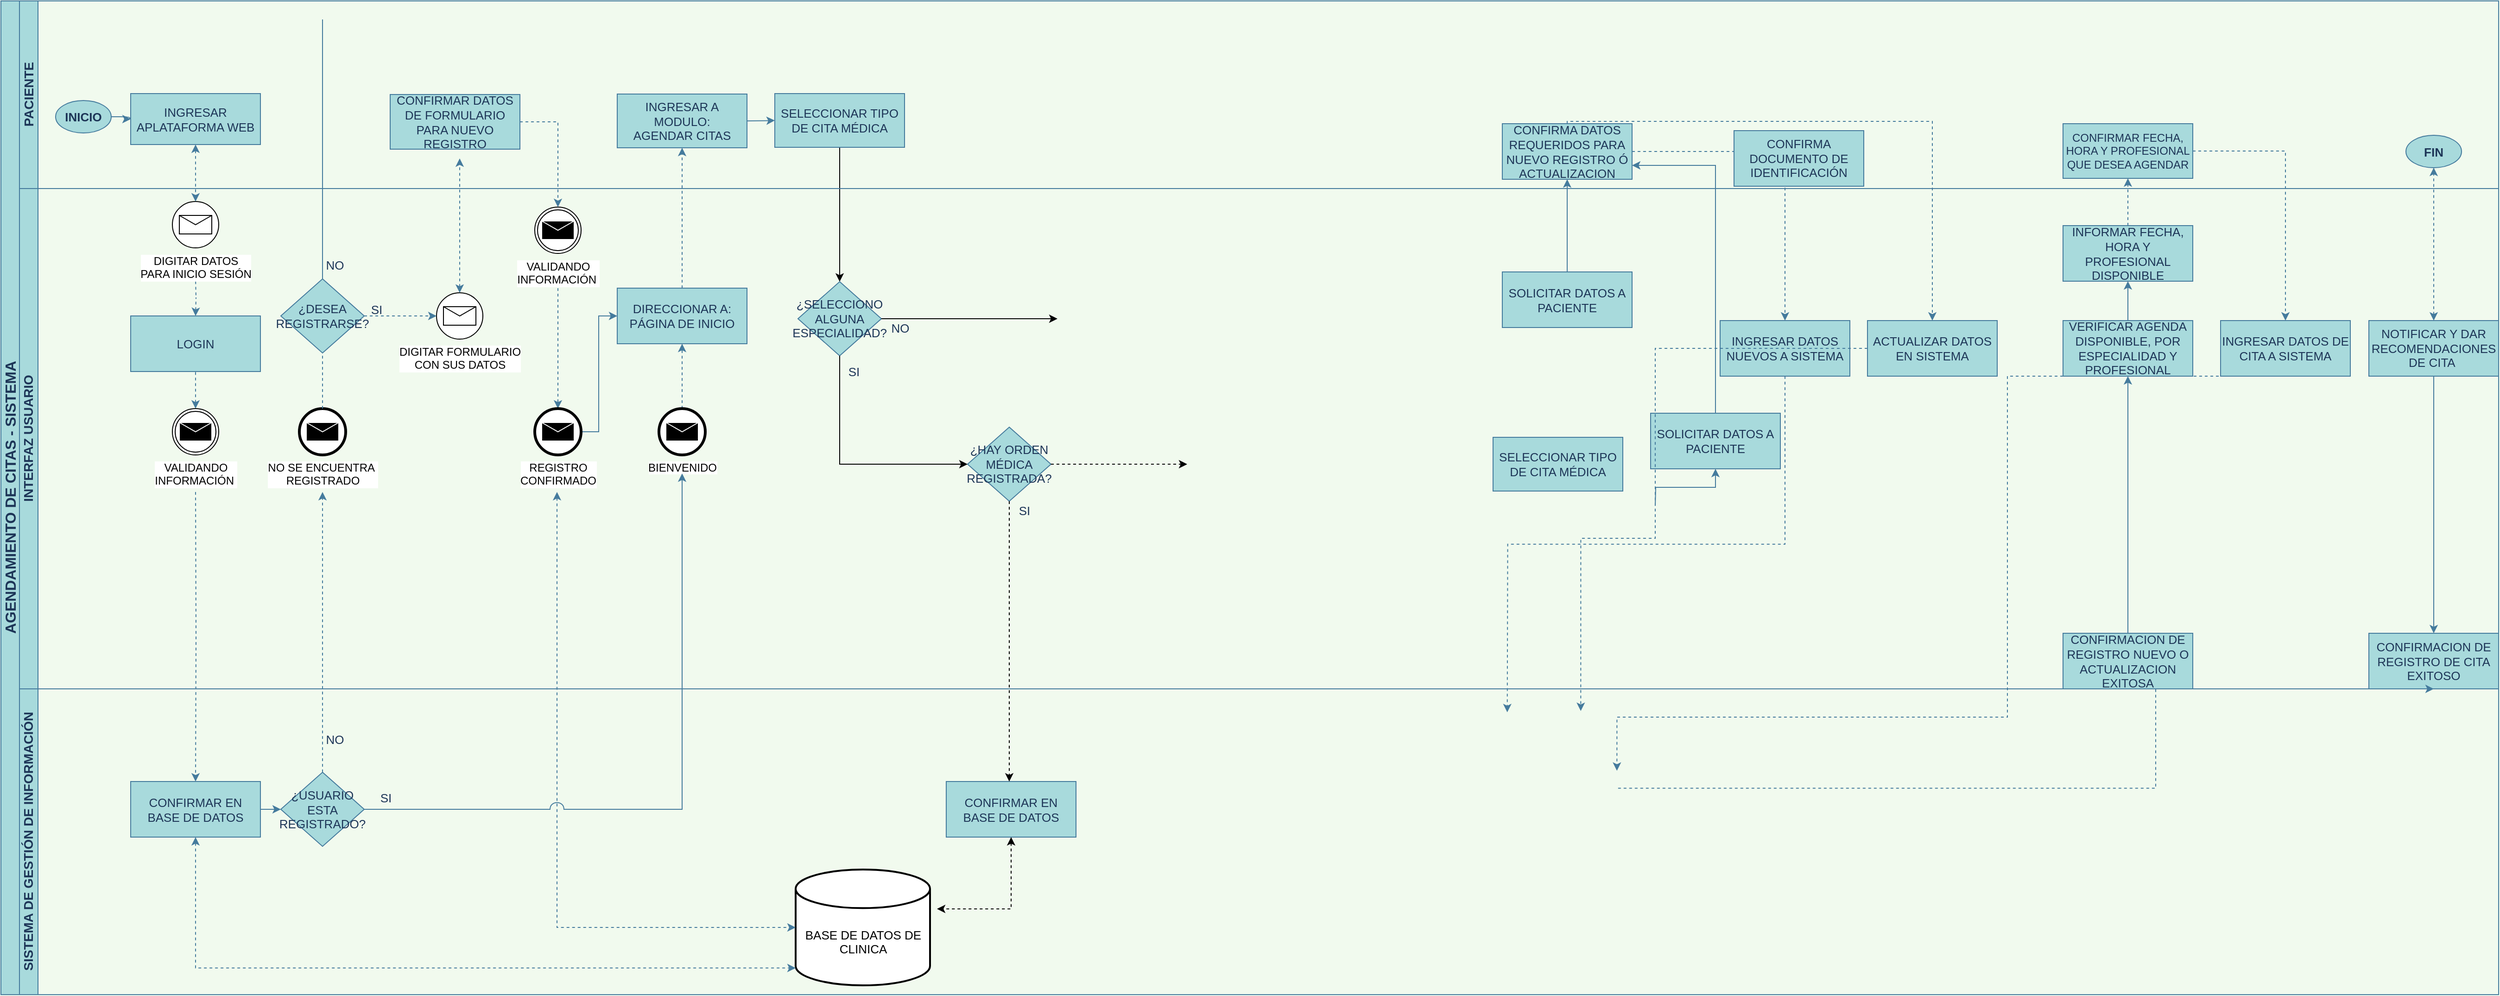 <mxfile version="15.8.6" type="device"><diagram id="JYSoxw2AWvvSmy6L8tQY" name="Página-1"><mxGraphModel dx="4387" dy="926" grid="1" gridSize="10" guides="1" tooltips="1" connect="1" arrows="1" fold="1" page="1" pageScale="1" pageWidth="3300" pageHeight="2339" background="#F1FAEE" math="0" shadow="0"><root><mxCell id="0"/><mxCell id="1" parent="0"/><mxCell id="0h0ZGXSgKMVgla4ImIc9-1" value="AGENDAMIENTO DE CITAS - SISTEMA" style="swimlane;html=1;childLayout=stackLayout;resizeParent=1;resizeParentMax=0;horizontal=0;startSize=20;horizontalStack=0;fillColor=#A8DADC;strokeColor=#457B9D;fontColor=#1D3557;rounded=0;fontSize=16;fontStyle=1;movable=1;resizable=1;rotatable=1;deletable=1;editable=1;connectable=1;" parent="1" vertex="1"><mxGeometry x="-3260" y="140" width="2695" height="1072.5" as="geometry"/></mxCell><mxCell id="0h0ZGXSgKMVgla4ImIc9-2" value="PACIENTE" style="swimlane;html=1;startSize=20;horizontal=0;fillColor=#A8DADC;strokeColor=#457B9D;fontColor=#1D3557;rounded=0;strokeWidth=1;fontSize=14;movable=1;resizable=1;rotatable=1;deletable=1;editable=1;connectable=1;" parent="0h0ZGXSgKMVgla4ImIc9-1" vertex="1"><mxGeometry x="20" width="2675" height="202.5" as="geometry"/></mxCell><mxCell id="0h0ZGXSgKMVgla4ImIc9-71" style="edgeStyle=orthogonalEdgeStyle;orthogonalLoop=1;jettySize=auto;html=1;entryX=0;entryY=0.5;entryDx=0;entryDy=0;fontSize=13;fontColor=#1D3557;strokeColor=#457B9D;fillColor=#A8DADC;movable=1;resizable=1;rotatable=1;deletable=1;editable=1;connectable=1;" parent="0h0ZGXSgKMVgla4ImIc9-2" source="0h0ZGXSgKMVgla4ImIc9-41" target="0h0ZGXSgKMVgla4ImIc9-45" edge="1"><mxGeometry relative="1" as="geometry"/></mxCell><mxCell id="0h0ZGXSgKMVgla4ImIc9-41" value="INICIO" style="ellipse;whiteSpace=wrap;html=1;fontSize=13;fontColor=#1D3557;strokeColor=#457B9D;fillColor=#A8DADC;align=center;verticalAlign=middle;fontStyle=1;movable=1;resizable=1;rotatable=1;deletable=1;editable=1;connectable=1;" parent="0h0ZGXSgKMVgla4ImIc9-2" vertex="1"><mxGeometry x="39" y="107.5" width="60" height="35" as="geometry"/></mxCell><mxCell id="0h0ZGXSgKMVgla4ImIc9-45" value="&lt;span style=&quot;font-size: 13px&quot;&gt;INGRESAR&lt;/span&gt;&lt;br style=&quot;font-size: 13px&quot;&gt;&lt;span style=&quot;font-size: 13px&quot;&gt;APLATAFORMA WEB&lt;/span&gt;" style="rounded=0;whiteSpace=wrap;html=1;fontSize=13;fontColor=#1D3557;strokeColor=#457B9D;fillColor=#A8DADC;align=center;verticalAlign=middle;movable=1;resizable=1;rotatable=1;deletable=1;editable=1;connectable=1;" parent="0h0ZGXSgKMVgla4ImIc9-2" vertex="1"><mxGeometry x="120" y="100" width="140" height="55" as="geometry"/></mxCell><mxCell id="RUjI1SkO69DBRkPjzX9Z-66" value="&lt;span style=&quot;font-size: 13px&quot;&gt;&lt;font style=&quot;vertical-align: inherit ; font-size: 13px&quot;&gt;&lt;font style=&quot;vertical-align: inherit ; font-size: 13px&quot;&gt;CONFIRMAR DATOS DE FORMULARIO PARA NUEVO REGISTRO&lt;/font&gt;&lt;/font&gt;&lt;/span&gt;" style="rounded=0;whiteSpace=wrap;html=1;fontSize=13;fontColor=#1D3557;strokeColor=#457B9D;fillColor=#A8DADC;align=center;verticalAlign=middle;movable=1;resizable=1;rotatable=1;deletable=1;editable=1;connectable=1;" parent="0h0ZGXSgKMVgla4ImIc9-2" vertex="1"><mxGeometry x="400" y="101" width="140" height="59" as="geometry"/></mxCell><mxCell id="RUjI1SkO69DBRkPjzX9Z-100" style="edgeStyle=elbowEdgeStyle;rounded=0;jumpStyle=arc;jumpSize=15;orthogonalLoop=1;jettySize=auto;html=1;startArrow=none;startFill=0;endArrow=classic;endFill=1;" parent="0h0ZGXSgKMVgla4ImIc9-2" source="RUjI1SkO69DBRkPjzX9Z-90" target="RUjI1SkO69DBRkPjzX9Z-93" edge="1"><mxGeometry relative="1" as="geometry"/></mxCell><mxCell id="RUjI1SkO69DBRkPjzX9Z-90" value="SELECCIONAR TIPO DE CITA MÉDICA" style="rounded=0;whiteSpace=wrap;html=1;fontSize=13;fontColor=#1D3557;strokeColor=#457B9D;fillColor=#A8DADC;align=center;verticalAlign=middle;movable=1;resizable=1;rotatable=1;deletable=1;editable=1;connectable=1;" parent="0h0ZGXSgKMVgla4ImIc9-2" vertex="1"><mxGeometry x="815" y="100" width="140" height="58" as="geometry"/></mxCell><mxCell id="RUjI1SkO69DBRkPjzX9Z-93" value="¿SELECCIONO ALGUNA ESPECIALIDAD?" style="rhombus;whiteSpace=wrap;html=1;fontSize=13;fontColor=#1D3557;strokeColor=#457B9D;fillColor=#A8DADC;align=center;verticalAlign=middle;movable=1;resizable=1;rotatable=1;deletable=1;editable=1;connectable=1;" parent="0h0ZGXSgKMVgla4ImIc9-2" vertex="1"><mxGeometry x="840" y="303" width="90" height="80" as="geometry"/></mxCell><mxCell id="0h0ZGXSgKMVgla4ImIc9-3" value="INTERFAZ USUARIO" style="swimlane;html=1;startSize=20;horizontal=0;fillColor=#A8DADC;strokeColor=#457B9D;fontColor=#1D3557;rounded=0;fontSize=14;movable=1;resizable=1;rotatable=1;deletable=1;editable=1;connectable=1;" parent="0h0ZGXSgKMVgla4ImIc9-1" vertex="1"><mxGeometry x="20" y="202.5" width="2675" height="540" as="geometry"/></mxCell><mxCell id="RUjI1SkO69DBRkPjzX9Z-68" style="edgeStyle=orthogonalEdgeStyle;rounded=0;orthogonalLoop=1;jettySize=auto;html=1;dashed=1;startArrow=classic;startFill=1;endArrow=none;endFill=0;strokeColor=#457B9D;" parent="0h0ZGXSgKMVgla4ImIc9-3" edge="1"><mxGeometry relative="1" as="geometry"><mxPoint x="190" y="137.5" as="sourcePoint"/><mxPoint x="190" y="97.5" as="targetPoint"/></mxGeometry></mxCell><mxCell id="RUjI1SkO69DBRkPjzX9Z-50" value="LOGIN" style="rounded=0;whiteSpace=wrap;html=1;fontSize=13;fontColor=#1D3557;strokeColor=#457B9D;fillColor=#A8DADC;align=center;verticalAlign=middle;movable=1;resizable=1;rotatable=1;deletable=1;editable=1;connectable=1;" parent="0h0ZGXSgKMVgla4ImIc9-3" vertex="1"><mxGeometry x="120" y="137.5" width="140" height="60" as="geometry"/></mxCell><mxCell id="RUjI1SkO69DBRkPjzX9Z-69" style="edgeStyle=orthogonalEdgeStyle;rounded=0;orthogonalLoop=1;jettySize=auto;html=1;entryX=0.5;entryY=1;entryDx=0;entryDy=0;dashed=1;startArrow=classic;startFill=1;endArrow=none;endFill=0;strokeColor=#457B9D;" parent="0h0ZGXSgKMVgla4ImIc9-3" source="RUjI1SkO69DBRkPjzX9Z-45" target="RUjI1SkO69DBRkPjzX9Z-50" edge="1"><mxGeometry relative="1" as="geometry"/></mxCell><mxCell id="RUjI1SkO69DBRkPjzX9Z-45" value="VALIDANDO &lt;br&gt;INFORMACIÓN&amp;nbsp;" style="points=[[0.145,0.145,0],[0.5,0,0],[0.855,0.145,0],[1,0.5,0],[0.855,0.855,0],[0.5,1,0],[0.145,0.855,0],[0,0.5,0]];shape=mxgraph.bpmn.event;html=1;verticalLabelPosition=bottom;labelBackgroundColor=#ffffff;verticalAlign=top;align=center;perimeter=ellipsePerimeter;outlineConnect=0;aspect=fixed;outline=throwing;symbol=message;" parent="0h0ZGXSgKMVgla4ImIc9-3" vertex="1"><mxGeometry x="165" y="237.5" width="50" height="50" as="geometry"/></mxCell><mxCell id="RUjI1SkO69DBRkPjzX9Z-59" value="¿DESEA REGISTRARSE?" style="rhombus;whiteSpace=wrap;html=1;fontSize=13;fontColor=#1D3557;strokeColor=#457B9D;fillColor=#A8DADC;align=center;verticalAlign=middle;movable=1;resizable=1;rotatable=1;deletable=1;editable=1;connectable=1;" parent="0h0ZGXSgKMVgla4ImIc9-3" vertex="1"><mxGeometry x="282" y="97.5" width="90" height="80" as="geometry"/></mxCell><mxCell id="RUjI1SkO69DBRkPjzX9Z-63" value="SI" style="text;html=1;align=center;verticalAlign=middle;resizable=1;points=[];autosize=1;strokeColor=none;fillColor=none;fontSize=13;fontColor=#1D3557;movable=1;rotatable=1;deletable=1;editable=1;connectable=1;" parent="0h0ZGXSgKMVgla4ImIc9-3" vertex="1"><mxGeometry x="370" y="120.5" width="30" height="20" as="geometry"/></mxCell><mxCell id="RUjI1SkO69DBRkPjzX9Z-64" value="DIGITAR FORMULARIO &lt;br&gt;CON SUS DATOS" style="points=[[0.145,0.145,0],[0.5,0,0],[0.855,0.145,0],[1,0.5,0],[0.855,0.855,0],[0.5,1,0],[0.145,0.855,0],[0,0.5,0]];shape=mxgraph.bpmn.event;html=1;verticalLabelPosition=bottom;labelBackgroundColor=#ffffff;verticalAlign=top;align=center;perimeter=ellipsePerimeter;outlineConnect=0;aspect=fixed;outline=standard;symbol=message;" parent="0h0ZGXSgKMVgla4ImIc9-3" vertex="1"><mxGeometry x="450" y="112.5" width="50" height="50" as="geometry"/></mxCell><mxCell id="RUjI1SkO69DBRkPjzX9Z-32" value="DIGITAR DATOS &lt;br&gt;PARA INICIO SESIÓN" style="points=[[0.145,0.145,0],[0.5,0,0],[0.855,0.145,0],[1,0.5,0],[0.855,0.855,0],[0.5,1,0],[0.145,0.855,0],[0,0.5,0]];shape=mxgraph.bpmn.event;html=1;verticalLabelPosition=bottom;labelBackgroundColor=#ffffff;verticalAlign=top;align=center;perimeter=ellipsePerimeter;outlineConnect=0;aspect=fixed;outline=standard;symbol=message;" parent="0h0ZGXSgKMVgla4ImIc9-3" vertex="1"><mxGeometry x="165" y="14" width="50" height="50" as="geometry"/></mxCell><mxCell id="RUjI1SkO69DBRkPjzX9Z-57" value="NO SE ENCUENTRA&amp;nbsp;&lt;br&gt;REGISTRADO" style="points=[[0.145,0.145,0],[0.5,0,0],[0.855,0.145,0],[1,0.5,0],[0.855,0.855,0],[0.5,1,0],[0.145,0.855,0],[0,0.5,0]];shape=mxgraph.bpmn.event;html=1;verticalLabelPosition=bottom;labelBackgroundColor=#ffffff;verticalAlign=top;align=center;perimeter=ellipsePerimeter;outlineConnect=0;aspect=fixed;outline=end;symbol=message;" parent="0h0ZGXSgKMVgla4ImIc9-3" vertex="1"><mxGeometry x="302" y="237.5" width="50" height="50" as="geometry"/></mxCell><mxCell id="RUjI1SkO69DBRkPjzX9Z-60" style="edgeStyle=orthogonalEdgeStyle;rounded=0;orthogonalLoop=1;jettySize=auto;html=1;entryX=0.5;entryY=1;entryDx=0;entryDy=0;startArrow=none;startFill=0;endArrow=none;endFill=0;dashed=1;strokeColor=#457B9D;" parent="0h0ZGXSgKMVgla4ImIc9-3" source="RUjI1SkO69DBRkPjzX9Z-57" target="RUjI1SkO69DBRkPjzX9Z-59" edge="1"><mxGeometry relative="1" as="geometry"/></mxCell><mxCell id="RUjI1SkO69DBRkPjzX9Z-61" style="edgeStyle=orthogonalEdgeStyle;rounded=0;orthogonalLoop=1;jettySize=auto;html=1;startArrow=none;startFill=0;endArrow=classic;endFill=1;entryX=0;entryY=0.5;entryDx=0;entryDy=0;entryPerimeter=0;dashed=1;strokeColor=#457B9D;" parent="0h0ZGXSgKMVgla4ImIc9-3" source="RUjI1SkO69DBRkPjzX9Z-59" target="RUjI1SkO69DBRkPjzX9Z-64" edge="1"><mxGeometry relative="1" as="geometry"><mxPoint x="450" y="133.5" as="targetPoint"/></mxGeometry></mxCell><mxCell id="RUjI1SkO69DBRkPjzX9Z-78" style="edgeStyle=elbowEdgeStyle;rounded=0;jumpStyle=arc;jumpSize=15;orthogonalLoop=1;jettySize=auto;html=1;entryX=0.5;entryY=0;entryDx=0;entryDy=0;entryPerimeter=0;dashed=1;startArrow=none;startFill=0;endArrow=classic;endFill=1;strokeColor=#457B9D;" parent="0h0ZGXSgKMVgla4ImIc9-3" target="RUjI1SkO69DBRkPjzX9Z-76" edge="1"><mxGeometry relative="1" as="geometry"><mxPoint x="581" y="107.5" as="sourcePoint"/></mxGeometry></mxCell><mxCell id="RUjI1SkO69DBRkPjzX9Z-74" value="VALIDANDO &lt;br&gt;INFORMACIÓN&amp;nbsp;" style="points=[[0.145,0.145,0],[0.5,0,0],[0.855,0.145,0],[1,0.5,0],[0.855,0.855,0],[0.5,1,0],[0.145,0.855,0],[0,0.5,0]];shape=mxgraph.bpmn.event;html=1;verticalLabelPosition=bottom;labelBackgroundColor=#ffffff;verticalAlign=top;align=center;perimeter=ellipsePerimeter;outlineConnect=0;aspect=fixed;outline=throwing;symbol=message;" parent="0h0ZGXSgKMVgla4ImIc9-3" vertex="1"><mxGeometry x="556" y="20" width="50" height="50" as="geometry"/></mxCell><mxCell id="ZHE1yiePsGEQmf6_rCyU-2" style="edgeStyle=orthogonalEdgeStyle;rounded=0;orthogonalLoop=1;jettySize=auto;html=1;entryX=0;entryY=0.5;entryDx=0;entryDy=0;strokeColor=#457B9D;" parent="0h0ZGXSgKMVgla4ImIc9-3" source="RUjI1SkO69DBRkPjzX9Z-76" target="RUjI1SkO69DBRkPjzX9Z-86" edge="1"><mxGeometry relative="1" as="geometry"><Array as="points"><mxPoint x="625" y="263"/><mxPoint x="625" y="138"/></Array></mxGeometry></mxCell><mxCell id="RUjI1SkO69DBRkPjzX9Z-76" value="REGISTRO &lt;br&gt;CONFIRMADO" style="points=[[0.145,0.145,0],[0.5,0,0],[0.855,0.145,0],[1,0.5,0],[0.855,0.855,0],[0.5,1,0],[0.145,0.855,0],[0,0.5,0]];shape=mxgraph.bpmn.event;html=1;verticalLabelPosition=bottom;labelBackgroundColor=#ffffff;verticalAlign=top;align=center;perimeter=ellipsePerimeter;outlineConnect=0;aspect=fixed;outline=end;symbol=message;" parent="0h0ZGXSgKMVgla4ImIc9-3" vertex="1"><mxGeometry x="556" y="237.5" width="50" height="50" as="geometry"/></mxCell><mxCell id="RUjI1SkO69DBRkPjzX9Z-87" style="edgeStyle=elbowEdgeStyle;rounded=0;jumpStyle=arc;jumpSize=15;orthogonalLoop=1;jettySize=auto;html=1;entryX=0.5;entryY=1;entryDx=0;entryDy=0;dashed=1;startArrow=none;startFill=0;endArrow=classic;endFill=1;strokeColor=#457B9D;" parent="0h0ZGXSgKMVgla4ImIc9-3" source="RUjI1SkO69DBRkPjzX9Z-83" target="RUjI1SkO69DBRkPjzX9Z-86" edge="1"><mxGeometry relative="1" as="geometry"/></mxCell><mxCell id="RUjI1SkO69DBRkPjzX9Z-83" value="BIENVENIDO" style="points=[[0.145,0.145,0],[0.5,0,0],[0.855,0.145,0],[1,0.5,0],[0.855,0.855,0],[0.5,1,0],[0.145,0.855,0],[0,0.5,0]];shape=mxgraph.bpmn.event;html=1;verticalLabelPosition=bottom;labelBackgroundColor=#ffffff;verticalAlign=top;align=center;perimeter=ellipsePerimeter;outlineConnect=0;aspect=fixed;outline=end;symbol=message;" parent="0h0ZGXSgKMVgla4ImIc9-3" vertex="1"><mxGeometry x="690" y="237.5" width="50" height="50" as="geometry"/></mxCell><mxCell id="RUjI1SkO69DBRkPjzX9Z-89" style="edgeStyle=elbowEdgeStyle;rounded=0;jumpStyle=arc;jumpSize=15;orthogonalLoop=1;jettySize=auto;html=1;entryX=0.5;entryY=1;entryDx=0;entryDy=0;dashed=1;startArrow=none;startFill=0;endArrow=classic;endFill=1;strokeColor=#457B9D;" parent="0h0ZGXSgKMVgla4ImIc9-3" source="RUjI1SkO69DBRkPjzX9Z-86" target="RUjI1SkO69DBRkPjzX9Z-88" edge="1"><mxGeometry relative="1" as="geometry"/></mxCell><mxCell id="RUjI1SkO69DBRkPjzX9Z-86" value="DIRECCIONAR A: PÁGINA DE INICIO" style="rounded=0;whiteSpace=wrap;html=1;fontSize=13;fontColor=#1D3557;strokeColor=#457B9D;fillColor=#A8DADC;align=center;verticalAlign=middle;movable=1;resizable=1;rotatable=1;deletable=1;editable=1;connectable=1;" parent="0h0ZGXSgKMVgla4ImIc9-3" vertex="1"><mxGeometry x="645" y="107.5" width="140" height="60" as="geometry"/></mxCell><mxCell id="RUjI1SkO69DBRkPjzX9Z-88" value="INGRESAR A MODULO:&lt;br&gt;AGENDAR CITAS" style="rounded=0;whiteSpace=wrap;html=1;fontSize=13;fontColor=#1D3557;strokeColor=#457B9D;fillColor=#A8DADC;align=center;verticalAlign=middle;movable=1;resizable=1;rotatable=1;deletable=1;editable=1;connectable=1;" parent="0h0ZGXSgKMVgla4ImIc9-3" vertex="1"><mxGeometry x="645" y="-102" width="140" height="58" as="geometry"/></mxCell><mxCell id="RUjI1SkO69DBRkPjzX9Z-92" value="SELECCIONAR TIPO DE CITA MÉDICA" style="rounded=0;whiteSpace=wrap;html=1;fontSize=13;fontColor=#1D3557;strokeColor=#457B9D;fillColor=#A8DADC;align=center;verticalAlign=middle;movable=1;resizable=1;rotatable=1;deletable=1;editable=1;connectable=1;" parent="0h0ZGXSgKMVgla4ImIc9-3" vertex="1"><mxGeometry x="1590" y="268.5" width="140" height="58" as="geometry"/></mxCell><mxCell id="0h0ZGXSgKMVgla4ImIc9-78" value="FIN" style="ellipse;whiteSpace=wrap;html=1;fontSize=13;fontColor=#1D3557;strokeColor=#457B9D;fillColor=#A8DADC;align=center;verticalAlign=middle;fontStyle=1;movable=1;resizable=1;rotatable=1;deletable=1;editable=1;connectable=1;" parent="0h0ZGXSgKMVgla4ImIc9-3" vertex="1"><mxGeometry x="2575" y="-57.5" width="60" height="35" as="geometry"/></mxCell><mxCell id="SXl6-p_b3Q36ApNQcJPR-1" style="edgeStyle=orthogonalEdgeStyle;rounded=0;jumpSize=2;orthogonalLoop=1;jettySize=auto;html=1;entryX=0.5;entryY=1;entryDx=0;entryDy=0;dashed=1;startArrow=classic;startFill=1;endArrow=classic;endFill=1;strokeColor=#457B9D;movable=1;resizable=1;rotatable=1;deletable=1;editable=1;connectable=1;fontSize=13;" parent="0h0ZGXSgKMVgla4ImIc9-3" source="0h0ZGXSgKMVgla4ImIc9-85" target="0h0ZGXSgKMVgla4ImIc9-78" edge="1"><mxGeometry relative="1" as="geometry"/></mxCell><mxCell id="jVRUKYlQ6Rg2UiQobsDq-90" value="&lt;span style=&quot;font-size: 13px;&quot;&gt;&lt;font style=&quot;vertical-align: inherit; font-size: 13px;&quot;&gt;&lt;font style=&quot;vertical-align: inherit; font-size: 13px;&quot;&gt;CONFIRMA DATOS REQUERIDOS PARA NUEVO REGISTRO Ó&lt;br style=&quot;font-size: 13px;&quot;&gt;ACTUALIZACION&lt;/font&gt;&lt;/font&gt;&lt;/span&gt;" style="rounded=0;whiteSpace=wrap;html=1;fontSize=13;fontColor=#1D3557;strokeColor=#457B9D;fillColor=#A8DADC;align=center;verticalAlign=middle;movable=1;resizable=1;rotatable=1;deletable=1;editable=1;connectable=1;" parent="0h0ZGXSgKMVgla4ImIc9-3" vertex="1"><mxGeometry x="1600" y="-70" width="140" height="60" as="geometry"/></mxCell><mxCell id="jVRUKYlQ6Rg2UiQobsDq-91" style="edgeStyle=orthogonalEdgeStyle;rounded=0;jumpSize=2;orthogonalLoop=1;jettySize=auto;html=1;entryX=0.5;entryY=1;entryDx=0;entryDy=0;startArrow=none;startFill=0;endArrow=classic;endFill=1;strokeColor=#457B9D;movable=1;resizable=1;rotatable=1;deletable=1;editable=1;connectable=1;fontSize=13;" parent="0h0ZGXSgKMVgla4ImIc9-3" source="jVRUKYlQ6Rg2UiQobsDq-88" target="jVRUKYlQ6Rg2UiQobsDq-90" edge="1"><mxGeometry relative="1" as="geometry"/></mxCell><mxCell id="jVRUKYlQ6Rg2UiQobsDq-106" style="edgeStyle=orthogonalEdgeStyle;rounded=0;jumpSize=2;orthogonalLoop=1;jettySize=auto;html=1;startArrow=none;startFill=0;endArrow=classic;endFill=1;strokeColor=#457B9D;dashed=1;movable=1;resizable=1;rotatable=1;deletable=1;editable=1;connectable=1;fontSize=13;" parent="0h0ZGXSgKMVgla4ImIc9-3" source="jVRUKYlQ6Rg2UiQobsDq-90" target="jVRUKYlQ6Rg2UiQobsDq-102" edge="1"><mxGeometry relative="1" as="geometry"><mxPoint x="1925.0" y="-72.5" as="targetPoint"/><Array as="points"><mxPoint x="2064" y="-72.5"/></Array></mxGeometry></mxCell><mxCell id="jVRUKYlQ6Rg2UiQobsDq-108" style="edgeStyle=orthogonalEdgeStyle;rounded=0;jumpSize=2;orthogonalLoop=1;jettySize=auto;html=1;entryX=1;entryY=0.75;entryDx=0;entryDy=0;startArrow=none;startFill=0;endArrow=classic;endFill=1;strokeColor=#457B9D;exitX=0.5;exitY=0;exitDx=0;exitDy=0;movable=1;resizable=1;rotatable=1;deletable=1;editable=1;connectable=1;fontSize=13;" parent="0h0ZGXSgKMVgla4ImIc9-3" source="jVRUKYlQ6Rg2UiQobsDq-101" target="jVRUKYlQ6Rg2UiQobsDq-90" edge="1"><mxGeometry relative="1" as="geometry"/></mxCell><mxCell id="jVRUKYlQ6Rg2UiQobsDq-109" style="edgeStyle=orthogonalEdgeStyle;rounded=0;jumpSize=2;orthogonalLoop=1;jettySize=auto;html=1;startArrow=none;startFill=0;endArrow=classic;endFill=1;strokeColor=#457B9D;dashed=1;movable=1;resizable=1;rotatable=1;deletable=1;editable=1;connectable=1;fontSize=13;" parent="0h0ZGXSgKMVgla4ImIc9-3" source="jVRUKYlQ6Rg2UiQobsDq-90" target="jVRUKYlQ6Rg2UiQobsDq-92" edge="1"><mxGeometry relative="1" as="geometry"><mxPoint x="1865" y="-52.5" as="targetPoint"/></mxGeometry></mxCell><mxCell id="jVRUKYlQ6Rg2UiQobsDq-70" value="&lt;span style=&quot;font-size: 13px;&quot;&gt;&lt;font style=&quot;vertical-align: inherit; font-size: 13px;&quot;&gt;&lt;font style=&quot;vertical-align: inherit; font-size: 13px;&quot;&gt;CONFIRMA DOCUMENTO DE IDENTIFICACIÓN&lt;/font&gt;&lt;/font&gt;&lt;/span&gt;" style="rounded=0;whiteSpace=wrap;html=1;fontSize=13;fontColor=#1D3557;strokeColor=#457B9D;fillColor=#A8DADC;align=center;verticalAlign=middle;movable=1;resizable=1;rotatable=1;deletable=1;editable=1;connectable=1;" parent="0h0ZGXSgKMVgla4ImIc9-3" vertex="1"><mxGeometry x="1850" y="-62.5" width="140" height="60" as="geometry"/></mxCell><mxCell id="jVRUKYlQ6Rg2UiQobsDq-104" style="edgeStyle=orthogonalEdgeStyle;rounded=0;jumpSize=2;orthogonalLoop=1;jettySize=auto;html=1;startArrow=none;startFill=0;endArrow=classic;endFill=1;strokeColor=#457B9D;movable=1;resizable=1;rotatable=1;deletable=1;editable=1;connectable=1;fontSize=13;" parent="0h0ZGXSgKMVgla4ImIc9-3" target="jVRUKYlQ6Rg2UiQobsDq-101" edge="1"><mxGeometry relative="1" as="geometry"><mxPoint x="1765" y="342.5" as="sourcePoint"/></mxGeometry></mxCell><mxCell id="0h0ZGXSgKMVgla4ImIc9-72" value="INFORMAR FECHA, HORA Y PROFESIONAL DISPONIBLE" style="rounded=0;whiteSpace=wrap;html=1;fontSize=13;fontColor=#1D3557;strokeColor=#457B9D;fillColor=#A8DADC;align=center;verticalAlign=middle;movable=1;resizable=1;rotatable=1;deletable=1;editable=1;connectable=1;" parent="0h0ZGXSgKMVgla4ImIc9-3" vertex="1"><mxGeometry x="2205" y="40" width="140" height="60" as="geometry"/></mxCell><mxCell id="jVRUKYlQ6Rg2UiQobsDq-115" style="edgeStyle=orthogonalEdgeStyle;rounded=0;jumpSize=2;orthogonalLoop=1;jettySize=auto;html=1;entryX=0.5;entryY=1;entryDx=0;entryDy=0;startArrow=none;startFill=0;endArrow=classic;endFill=1;strokeColor=#457B9D;movable=1;resizable=1;rotatable=1;deletable=1;editable=1;connectable=1;fontSize=13;" parent="0h0ZGXSgKMVgla4ImIc9-3" source="jVRUKYlQ6Rg2UiQobsDq-64" target="0h0ZGXSgKMVgla4ImIc9-72" edge="1"><mxGeometry relative="1" as="geometry"/></mxCell><mxCell id="0h0ZGXSgKMVgla4ImIc9-85" value="NOTIFICAR Y DAR RECOMENDACIONES DE CITA&amp;nbsp;" style="rounded=0;whiteSpace=wrap;html=1;fontSize=13;fontColor=#1D3557;strokeColor=#457B9D;fillColor=#A8DADC;align=center;verticalAlign=middle;movable=1;resizable=1;rotatable=1;deletable=1;editable=1;connectable=1;" parent="0h0ZGXSgKMVgla4ImIc9-3" vertex="1"><mxGeometry x="2535" y="142.5" width="140" height="60" as="geometry"/></mxCell><mxCell id="jVRUKYlQ6Rg2UiQobsDq-122" style="edgeStyle=orthogonalEdgeStyle;rounded=0;jumpSize=2;orthogonalLoop=1;jettySize=auto;html=1;entryX=0.5;entryY=1;entryDx=0;entryDy=0;startArrow=classic;startFill=1;endArrow=none;endFill=0;strokeColor=#457B9D;movable=1;resizable=1;rotatable=1;deletable=1;editable=1;connectable=1;fontSize=13;" parent="0h0ZGXSgKMVgla4ImIc9-3" source="jVRUKYlQ6Rg2UiQobsDq-120" target="0h0ZGXSgKMVgla4ImIc9-85" edge="1"><mxGeometry relative="1" as="geometry"/></mxCell><mxCell id="jVRUKYlQ6Rg2UiQobsDq-64" value="&lt;div style=&quot;font-size: 13px;&quot;&gt;&lt;span style=&quot;font-size: 13px; font-family: arial;&quot;&gt;VERIFICAR AGENDA&lt;br style=&quot;font-size: 13px;&quot;&gt;&lt;/span&gt;&lt;/div&gt;&lt;div style=&quot;font-size: 13px;&quot;&gt;&lt;span style=&quot;font-size: 13px; font-family: arial;&quot;&gt;DISPONIBLE, POR&lt;br style=&quot;font-size: 13px;&quot;&gt;&lt;/span&gt;&lt;/div&gt;&lt;div style=&quot;font-size: 13px;&quot;&gt;&lt;span style=&quot;font-size: 13px; font-family: arial;&quot;&gt;ESPECIALIDAD Y&lt;br style=&quot;font-size: 13px;&quot;&gt;&lt;/span&gt;&lt;/div&gt;&lt;div style=&quot;font-size: 13px;&quot;&gt;&lt;span style=&quot;font-size: 13px; font-family: arial;&quot;&gt;PROFESIONAL&lt;/span&gt;&lt;/div&gt;" style="rounded=0;whiteSpace=wrap;html=1;fontSize=13;fontColor=#1D3557;strokeColor=#457B9D;fillColor=#A8DADC;align=center;verticalAlign=middle;movable=1;resizable=1;rotatable=1;deletable=1;editable=1;connectable=1;" parent="0h0ZGXSgKMVgla4ImIc9-3" vertex="1"><mxGeometry x="2205" y="142.5" width="140" height="60" as="geometry"/></mxCell><mxCell id="jVRUKYlQ6Rg2UiQobsDq-112" style="edgeStyle=orthogonalEdgeStyle;rounded=0;jumpSize=2;orthogonalLoop=1;jettySize=auto;html=1;entryX=0.5;entryY=1;entryDx=0;entryDy=0;startArrow=none;startFill=0;endArrow=classic;endFill=1;strokeColor=#457B9D;movable=1;resizable=1;rotatable=1;deletable=1;editable=1;connectable=1;fontSize=13;" parent="0h0ZGXSgKMVgla4ImIc9-3" source="0h0ZGXSgKMVgla4ImIc9-62" target="jVRUKYlQ6Rg2UiQobsDq-64" edge="1"><mxGeometry relative="1" as="geometry"/></mxCell><mxCell id="jVRUKYlQ6Rg2UiQobsDq-88" value="&lt;span style=&quot;font-size: 13px;&quot;&gt;&lt;font style=&quot;vertical-align: inherit; font-size: 13px;&quot;&gt;&lt;font style=&quot;vertical-align: inherit; font-size: 13px;&quot;&gt;&lt;font style=&quot;vertical-align: inherit; font-size: 13px;&quot;&gt;&lt;font style=&quot;vertical-align: inherit; font-size: 13px;&quot;&gt;SOLICITAR DATOS A PACIENTE&lt;/font&gt;&lt;/font&gt;&lt;/font&gt;&lt;/font&gt;&lt;/span&gt;" style="rounded=0;whiteSpace=wrap;html=1;fontSize=13;fontColor=#1D3557;strokeColor=#457B9D;fillColor=#A8DADC;align=center;verticalAlign=middle;movable=1;resizable=1;rotatable=1;deletable=1;editable=1;connectable=1;" parent="0h0ZGXSgKMVgla4ImIc9-3" vertex="1"><mxGeometry x="1600" y="90" width="140" height="60" as="geometry"/></mxCell><mxCell id="jVRUKYlQ6Rg2UiQobsDq-92" value="&lt;span style=&quot;font-size: 13px;&quot;&gt;&lt;font style=&quot;vertical-align: inherit; font-size: 13px;&quot;&gt;&lt;font style=&quot;vertical-align: inherit; font-size: 13px;&quot;&gt;&lt;font style=&quot;vertical-align: inherit; font-size: 13px;&quot;&gt;&lt;font style=&quot;vertical-align: inherit; font-size: 13px;&quot;&gt;INGRESAR DATOS NUEVOS A SISTEMA&lt;/font&gt;&lt;/font&gt;&lt;/font&gt;&lt;/font&gt;&lt;/span&gt;" style="rounded=0;whiteSpace=wrap;html=1;fontSize=13;fontColor=#1D3557;strokeColor=#457B9D;fillColor=#A8DADC;align=center;verticalAlign=middle;movable=1;resizable=1;rotatable=1;deletable=1;editable=1;connectable=1;" parent="0h0ZGXSgKMVgla4ImIc9-3" vertex="1"><mxGeometry x="1835" y="142.5" width="140" height="60" as="geometry"/></mxCell><mxCell id="jVRUKYlQ6Rg2UiQobsDq-99" style="edgeStyle=orthogonalEdgeStyle;rounded=0;jumpSize=2;orthogonalLoop=1;jettySize=auto;html=1;dashed=1;startArrow=none;startFill=0;endArrow=classic;endFill=1;strokeColor=#457B9D;exitX=0.5;exitY=1;exitDx=0;exitDy=0;entryX=0.192;entryY=0.042;entryDx=0;entryDy=0;entryPerimeter=0;movable=1;resizable=1;rotatable=1;deletable=1;editable=1;connectable=1;fontSize=13;" parent="0h0ZGXSgKMVgla4ImIc9-3" source="jVRUKYlQ6Rg2UiQobsDq-92" edge="1"><mxGeometry relative="1" as="geometry"><mxPoint x="1605.34" y="565.25" as="targetPoint"/></mxGeometry></mxCell><mxCell id="jVRUKYlQ6Rg2UiQobsDq-101" value="&lt;span style=&quot;font-size: 13px;&quot;&gt;&lt;font style=&quot;vertical-align: inherit; font-size: 13px;&quot;&gt;&lt;font style=&quot;vertical-align: inherit; font-size: 13px;&quot;&gt;&lt;font style=&quot;vertical-align: inherit; font-size: 13px;&quot;&gt;&lt;font style=&quot;vertical-align: inherit; font-size: 13px;&quot;&gt;SOLICITAR DATOS A PACIENTE&lt;/font&gt;&lt;/font&gt;&lt;/font&gt;&lt;/font&gt;&lt;/span&gt;" style="rounded=0;whiteSpace=wrap;html=1;fontSize=13;fontColor=#1D3557;strokeColor=#457B9D;fillColor=#A8DADC;align=center;verticalAlign=middle;movable=1;resizable=1;rotatable=1;deletable=1;editable=1;connectable=1;" parent="0h0ZGXSgKMVgla4ImIc9-3" vertex="1"><mxGeometry x="1760" y="242.5" width="140" height="60" as="geometry"/></mxCell><mxCell id="jVRUKYlQ6Rg2UiQobsDq-102" value="&lt;span style=&quot;font-size: 13px;&quot;&gt;&lt;font style=&quot;vertical-align: inherit; font-size: 13px;&quot;&gt;&lt;font style=&quot;vertical-align: inherit; font-size: 13px;&quot;&gt;&lt;font style=&quot;vertical-align: inherit; font-size: 13px;&quot;&gt;&lt;font style=&quot;vertical-align: inherit; font-size: 13px;&quot;&gt;ACTUALIZAR DATOS EN SISTEMA&lt;/font&gt;&lt;/font&gt;&lt;/font&gt;&lt;/font&gt;&lt;/span&gt;" style="rounded=0;whiteSpace=wrap;html=1;fontSize=13;fontColor=#1D3557;strokeColor=#457B9D;fillColor=#A8DADC;align=center;verticalAlign=middle;movable=1;resizable=1;rotatable=1;deletable=1;editable=1;connectable=1;" parent="0h0ZGXSgKMVgla4ImIc9-3" vertex="1"><mxGeometry x="1994" y="142.5" width="140" height="60" as="geometry"/></mxCell><mxCell id="jVRUKYlQ6Rg2UiQobsDq-107" style="edgeStyle=orthogonalEdgeStyle;rounded=0;jumpSize=2;orthogonalLoop=1;jettySize=auto;html=1;dashed=1;startArrow=none;startFill=0;endArrow=classic;endFill=1;strokeColor=#457B9D;movable=1;resizable=1;rotatable=1;deletable=1;editable=1;connectable=1;fontSize=13;entryX=0.739;entryY=0.031;entryDx=0;entryDy=0;entryPerimeter=0;" parent="0h0ZGXSgKMVgla4ImIc9-3" source="jVRUKYlQ6Rg2UiQobsDq-102" edge="1"><mxGeometry relative="1" as="geometry"><mxPoint x="1684.655" y="563.875" as="targetPoint"/><Array as="points"><mxPoint x="1765" y="377.5"/><mxPoint x="1685" y="377.5"/></Array></mxGeometry></mxCell><mxCell id="0h0ZGXSgKMVgla4ImIc9-74" value="CONFIRMAR FECHA, HORA Y PROFESIONAL&lt;br style=&quot;font-size: 12px;&quot;&gt;QUE DESEA AGENDAR" style="rounded=0;whiteSpace=wrap;html=1;fontSize=12;fontColor=#1D3557;strokeColor=#457B9D;fillColor=#A8DADC;align=center;verticalAlign=middle;movable=1;resizable=1;rotatable=1;deletable=1;editable=1;connectable=1;" parent="0h0ZGXSgKMVgla4ImIc9-3" vertex="1"><mxGeometry x="2205" y="-70" width="140" height="59" as="geometry"/></mxCell><mxCell id="jVRUKYlQ6Rg2UiQobsDq-116" style="edgeStyle=orthogonalEdgeStyle;rounded=0;jumpSize=2;orthogonalLoop=1;jettySize=auto;html=1;entryX=0.5;entryY=1;entryDx=0;entryDy=0;startArrow=none;startFill=0;endArrow=classic;endFill=1;strokeColor=#457B9D;dashed=1;movable=1;resizable=1;rotatable=1;deletable=1;editable=1;connectable=1;fontSize=13;" parent="0h0ZGXSgKMVgla4ImIc9-3" source="0h0ZGXSgKMVgla4ImIc9-72" target="0h0ZGXSgKMVgla4ImIc9-74" edge="1"><mxGeometry relative="1" as="geometry"/></mxCell><mxCell id="jVRUKYlQ6Rg2UiQobsDq-117" value="INGRESAR DATOS DE CITA A SISTEMA" style="rounded=0;whiteSpace=wrap;html=1;fontSize=13;fontColor=#1D3557;strokeColor=#457B9D;fillColor=#A8DADC;align=center;verticalAlign=middle;movable=1;resizable=1;rotatable=1;deletable=1;editable=1;connectable=1;" parent="0h0ZGXSgKMVgla4ImIc9-3" vertex="1"><mxGeometry x="2375" y="142.5" width="140" height="60" as="geometry"/></mxCell><mxCell id="jVRUKYlQ6Rg2UiQobsDq-118" style="edgeStyle=orthogonalEdgeStyle;rounded=0;jumpSize=2;orthogonalLoop=1;jettySize=auto;html=1;dashed=1;startArrow=none;startFill=0;endArrow=classic;endFill=1;strokeColor=#457B9D;movable=1;resizable=1;rotatable=1;deletable=1;editable=1;connectable=1;exitX=1;exitY=0.5;exitDx=0;exitDy=0;fontSize=13;" parent="0h0ZGXSgKMVgla4ImIc9-3" source="0h0ZGXSgKMVgla4ImIc9-74" target="jVRUKYlQ6Rg2UiQobsDq-117" edge="1"><mxGeometry relative="1" as="geometry"><mxPoint x="2325" y="-98.5" as="sourcePoint"/></mxGeometry></mxCell><mxCell id="jVRUKYlQ6Rg2UiQobsDq-119" style="edgeStyle=orthogonalEdgeStyle;rounded=0;jumpSize=2;orthogonalLoop=1;jettySize=auto;html=1;dashed=1;startArrow=none;startFill=0;endArrow=classic;endFill=1;strokeColor=#457B9D;exitX=0.5;exitY=1;exitDx=0;exitDy=0;movable=1;resizable=1;rotatable=1;deletable=1;editable=1;connectable=1;entryX=1.008;entryY=0.547;entryDx=0;entryDy=0;entryPerimeter=0;fontSize=13;" parent="0h0ZGXSgKMVgla4ImIc9-3" source="jVRUKYlQ6Rg2UiQobsDq-117" edge="1"><mxGeometry relative="1" as="geometry"><mxPoint x="2145.034" y="250" as="sourcePoint"/><mxPoint x="1723.66" y="628.375" as="targetPoint"/><Array as="points"><mxPoint x="2145" y="570.5"/><mxPoint x="1724" y="570.5"/></Array></mxGeometry></mxCell><mxCell id="0h0ZGXSgKMVgla4ImIc9-62" value="CONFIRMACION DE REGISTRO NUEVO O ACTUALIZACION EXITOSA" style="rounded=0;whiteSpace=wrap;html=1;fontSize=13;fontColor=#1D3557;strokeColor=#457B9D;fillColor=#A8DADC;align=center;verticalAlign=middle;movable=1;resizable=1;rotatable=1;deletable=1;editable=1;connectable=1;" parent="0h0ZGXSgKMVgla4ImIc9-3" vertex="1"><mxGeometry x="2205" y="480" width="140" height="60" as="geometry"/></mxCell><mxCell id="jVRUKYlQ6Rg2UiQobsDq-120" value="CONFIRMACION DE REGISTRO DE CITA EXITOSO" style="rounded=0;whiteSpace=wrap;html=1;fontSize=13;fontColor=#1D3557;strokeColor=#457B9D;fillColor=#A8DADC;align=center;verticalAlign=middle;movable=1;resizable=1;rotatable=1;deletable=1;editable=1;connectable=1;" parent="0h0ZGXSgKMVgla4ImIc9-3" vertex="1"><mxGeometry x="2535" y="480" width="140" height="60" as="geometry"/></mxCell><mxCell id="jVRUKYlQ6Rg2UiQobsDq-121" style="edgeStyle=orthogonalEdgeStyle;rounded=0;jumpSize=2;orthogonalLoop=1;jettySize=auto;html=1;entryX=1.004;entryY=0.698;entryDx=0;entryDy=0;entryPerimeter=0;dashed=1;startArrow=classic;startFill=1;endArrow=none;endFill=0;strokeColor=#457B9D;exitX=0.5;exitY=1;exitDx=0;exitDy=0;movable=1;resizable=1;rotatable=1;deletable=1;editable=1;connectable=1;fontSize=13;" parent="0h0ZGXSgKMVgla4ImIc9-3" source="jVRUKYlQ6Rg2UiQobsDq-120" edge="1"><mxGeometry relative="1" as="geometry"><mxPoint x="2245" y="524" as="sourcePoint"/><mxPoint x="1723.08" y="647.25" as="targetPoint"/><Array as="points"><mxPoint x="2305" y="647"/></Array></mxGeometry></mxCell><mxCell id="RUjI1SkO69DBRkPjzX9Z-101" value="¿HAY&amp;nbsp;ORDEN MÉDICA REGISTRADA?" style="rhombus;whiteSpace=wrap;html=1;fontSize=13;fontColor=#1D3557;strokeColor=#457B9D;fillColor=#A8DADC;align=center;verticalAlign=middle;movable=1;resizable=1;rotatable=1;deletable=1;editable=1;connectable=1;" parent="0h0ZGXSgKMVgla4ImIc9-3" vertex="1"><mxGeometry x="1023" y="257.5" width="90" height="80" as="geometry"/></mxCell><mxCell id="RUjI1SkO69DBRkPjzX9Z-103" value="NO" style="text;html=1;align=center;verticalAlign=middle;resizable=1;points=[];autosize=1;strokeColor=none;fillColor=none;fontSize=13;fontColor=#1D3557;movable=1;rotatable=1;deletable=1;editable=1;connectable=1;" parent="0h0ZGXSgKMVgla4ImIc9-3" vertex="1"><mxGeometry x="930" y="140.5" width="40" height="20" as="geometry"/></mxCell><mxCell id="RUjI1SkO69DBRkPjzX9Z-104" value="SI" style="text;html=1;align=center;verticalAlign=middle;resizable=1;points=[];autosize=1;strokeColor=none;fillColor=none;fontSize=13;fontColor=#1D3557;movable=1;rotatable=1;deletable=1;editable=1;connectable=1;" parent="0h0ZGXSgKMVgla4ImIc9-3" vertex="1"><mxGeometry x="885" y="187.5" width="30" height="20" as="geometry"/></mxCell><mxCell id="RUjI1SkO69DBRkPjzX9Z-106" value="SI" style="text;html=1;align=center;verticalAlign=middle;resizable=1;points=[];autosize=1;strokeColor=none;fillColor=none;fontSize=13;fontColor=#1D3557;movable=1;rotatable=1;deletable=1;editable=1;connectable=1;" parent="0h0ZGXSgKMVgla4ImIc9-3" vertex="1"><mxGeometry x="1069" y="337.5" width="30" height="20" as="geometry"/></mxCell><mxCell id="RUjI1SkO69DBRkPjzX9Z-71" value="NO" style="text;html=1;align=center;verticalAlign=middle;resizable=1;points=[];autosize=1;strokeColor=none;fillColor=none;fontSize=13;fontColor=#1D3557;movable=1;rotatable=1;deletable=1;editable=1;connectable=1;" parent="0h0ZGXSgKMVgla4ImIc9-3" vertex="1"><mxGeometry x="320" y="75" width="40" height="15" as="geometry"/></mxCell><mxCell id="jVRUKYlQ6Rg2UiQobsDq-33" value="SISTEMA DE GESTIÓN DE INFORMACIÓN" style="swimlane;html=1;startSize=20;horizontal=0;fillColor=#A8DADC;strokeColor=#457B9D;fontColor=#1D3557;rounded=0;fontSize=14;movable=1;resizable=1;rotatable=1;deletable=1;editable=1;connectable=1;" parent="0h0ZGXSgKMVgla4ImIc9-1" vertex="1"><mxGeometry x="20" y="742.5" width="2675" height="330" as="geometry"/></mxCell><mxCell id="0h0ZGXSgKMVgla4ImIc9-66" value="NO" style="text;html=1;align=center;verticalAlign=middle;resizable=1;points=[];autosize=1;strokeColor=none;fillColor=none;fontSize=13;fontColor=#1D3557;movable=1;rotatable=1;deletable=1;editable=1;connectable=1;" parent="jVRUKYlQ6Rg2UiQobsDq-33" vertex="1"><mxGeometry x="320" y="44.5" width="40" height="20" as="geometry"/></mxCell><mxCell id="0h0ZGXSgKMVgla4ImIc9-67" value="SI" style="text;html=1;align=center;verticalAlign=middle;resizable=1;points=[];autosize=1;strokeColor=none;fillColor=none;fontSize=13;fontColor=#1D3557;movable=1;rotatable=1;deletable=1;editable=1;connectable=1;" parent="jVRUKYlQ6Rg2UiQobsDq-33" vertex="1"><mxGeometry x="380" y="107" width="30" height="20" as="geometry"/></mxCell><mxCell id="jVRUKYlQ6Rg2UiQobsDq-93" value="&lt;br style=&quot;font-size: 13px;&quot;&gt;&lt;br style=&quot;font-size: 13px;&quot;&gt;BASE DE DATOS DE CLINICA" style="strokeWidth=2;html=1;shape=mxgraph.flowchart.database;whiteSpace=wrap;movable=1;resizable=1;rotatable=1;deletable=1;editable=1;connectable=1;fontSize=13;" parent="jVRUKYlQ6Rg2UiQobsDq-33" vertex="1"><mxGeometry x="837.5" y="195" width="145" height="125" as="geometry"/></mxCell><mxCell id="RUjI1SkO69DBRkPjzX9Z-23" style="edgeStyle=orthogonalEdgeStyle;rounded=0;orthogonalLoop=1;jettySize=auto;html=1;entryX=0;entryY=0.85;entryDx=0;entryDy=0;entryPerimeter=0;startArrow=classic;startFill=1;dashed=1;strokeColor=#457B9D;" parent="jVRUKYlQ6Rg2UiQobsDq-33" source="RUjI1SkO69DBRkPjzX9Z-22" target="jVRUKYlQ6Rg2UiQobsDq-93" edge="1"><mxGeometry relative="1" as="geometry"><Array as="points"><mxPoint x="190" y="301"/></Array></mxGeometry></mxCell><mxCell id="RUjI1SkO69DBRkPjzX9Z-48" style="edgeStyle=orthogonalEdgeStyle;rounded=0;orthogonalLoop=1;jettySize=auto;html=1;startArrow=none;startFill=0;endArrow=classic;endFill=1;strokeColor=#457B9D;" parent="jVRUKYlQ6Rg2UiQobsDq-33" source="RUjI1SkO69DBRkPjzX9Z-22" target="RUjI1SkO69DBRkPjzX9Z-25" edge="1"><mxGeometry relative="1" as="geometry"/></mxCell><mxCell id="RUjI1SkO69DBRkPjzX9Z-22" value="CONFIRMAR EN BASE DE DATOS" style="rounded=0;whiteSpace=wrap;html=1;fontSize=13;fontColor=#1D3557;strokeColor=#457B9D;fillColor=#A8DADC;align=center;verticalAlign=middle;movable=1;resizable=1;rotatable=1;deletable=1;editable=1;connectable=1;" parent="jVRUKYlQ6Rg2UiQobsDq-33" vertex="1"><mxGeometry x="120" y="100" width="140" height="60" as="geometry"/></mxCell><mxCell id="RUjI1SkO69DBRkPjzX9Z-25" value="¿USUARIO&lt;br&gt;ESTA REGISTRADO?" style="rhombus;whiteSpace=wrap;html=1;fontSize=13;fontColor=#1D3557;strokeColor=#457B9D;fillColor=#A8DADC;align=center;verticalAlign=middle;movable=1;resizable=1;rotatable=1;deletable=1;editable=1;connectable=1;" parent="jVRUKYlQ6Rg2UiQobsDq-33" vertex="1"><mxGeometry x="282" y="90" width="90" height="80" as="geometry"/></mxCell><mxCell id="RUjI1SkO69DBRkPjzX9Z-107" value="CONFIRMAR EN BASE DE DATOS" style="rounded=0;whiteSpace=wrap;html=1;fontSize=13;fontColor=#1D3557;strokeColor=#457B9D;fillColor=#A8DADC;align=center;verticalAlign=middle;movable=1;resizable=1;rotatable=1;deletable=1;editable=1;connectable=1;" parent="jVRUKYlQ6Rg2UiQobsDq-33" vertex="1"><mxGeometry x="1000" y="100" width="140" height="60" as="geometry"/></mxCell><mxCell id="RUjI1SkO69DBRkPjzX9Z-53" style="edgeStyle=orthogonalEdgeStyle;rounded=0;orthogonalLoop=1;jettySize=auto;html=1;startArrow=none;startFill=0;endArrow=classic;endFill=1;dashed=1;strokeColor=#457B9D;" parent="0h0ZGXSgKMVgla4ImIc9-1" target="RUjI1SkO69DBRkPjzX9Z-22" edge="1"><mxGeometry relative="1" as="geometry"><mxPoint x="210" y="530" as="sourcePoint"/></mxGeometry></mxCell><mxCell id="RUjI1SkO69DBRkPjzX9Z-67" style="edgeStyle=orthogonalEdgeStyle;rounded=0;orthogonalLoop=1;jettySize=auto;html=1;startArrow=classic;startFill=1;endArrow=classic;endFill=1;dashed=1;strokeColor=#457B9D;" parent="0h0ZGXSgKMVgla4ImIc9-1" source="0h0ZGXSgKMVgla4ImIc9-45" target="RUjI1SkO69DBRkPjzX9Z-32" edge="1"><mxGeometry relative="1" as="geometry"/></mxCell><mxCell id="RUjI1SkO69DBRkPjzX9Z-70" style="edgeStyle=elbowEdgeStyle;rounded=0;orthogonalLoop=1;jettySize=auto;html=1;entryX=0;entryY=0.5;entryDx=0;entryDy=0;entryPerimeter=0;dashed=1;startArrow=classic;startFill=1;endArrow=classic;endFill=1;jumpStyle=arc;strokeColor=#457B9D;" parent="0h0ZGXSgKMVgla4ImIc9-1" target="jVRUKYlQ6Rg2UiQobsDq-93" edge="1"><mxGeometry relative="1" as="geometry"><mxPoint x="600" y="530" as="sourcePoint"/><Array as="points"><mxPoint x="600" y="590"/></Array></mxGeometry></mxCell><mxCell id="RUjI1SkO69DBRkPjzX9Z-75" style="edgeStyle=elbowEdgeStyle;rounded=0;jumpStyle=arc;jumpSize=15;orthogonalLoop=1;jettySize=auto;html=1;entryX=0.5;entryY=0;entryDx=0;entryDy=0;entryPerimeter=0;startArrow=none;startFill=0;endArrow=classic;endFill=1;dashed=1;strokeColor=#457B9D;" parent="0h0ZGXSgKMVgla4ImIc9-1" source="RUjI1SkO69DBRkPjzX9Z-66" target="RUjI1SkO69DBRkPjzX9Z-74" edge="1"><mxGeometry relative="1" as="geometry"><Array as="points"><mxPoint x="601" y="180"/><mxPoint x="600" y="170"/></Array></mxGeometry></mxCell><mxCell id="RUjI1SkO69DBRkPjzX9Z-72" style="edgeStyle=elbowEdgeStyle;rounded=0;orthogonalLoop=1;jettySize=auto;html=1;startArrow=none;startFill=0;endArrow=classic;endFill=1;jumpStyle=arc;jumpSize=15;exitX=1;exitY=0.5;exitDx=0;exitDy=0;strokeColor=#457B9D;" parent="0h0ZGXSgKMVgla4ImIc9-1" source="RUjI1SkO69DBRkPjzX9Z-25" edge="1"><mxGeometry relative="1" as="geometry"><mxPoint x="735" y="510" as="targetPoint"/><mxPoint x="460" y="678" as="sourcePoint"/><Array as="points"><mxPoint x="735" y="610"/></Array></mxGeometry></mxCell><mxCell id="RUjI1SkO69DBRkPjzX9Z-91" style="edgeStyle=elbowEdgeStyle;rounded=0;jumpStyle=arc;jumpSize=15;orthogonalLoop=1;jettySize=auto;html=1;entryX=0;entryY=0.5;entryDx=0;entryDy=0;startArrow=none;startFill=0;endArrow=classic;endFill=1;strokeColor=#457B9D;" parent="0h0ZGXSgKMVgla4ImIc9-1" source="RUjI1SkO69DBRkPjzX9Z-88" target="RUjI1SkO69DBRkPjzX9Z-90" edge="1"><mxGeometry relative="1" as="geometry"/></mxCell><mxCell id="RUjI1SkO69DBRkPjzX9Z-94" style="edgeStyle=elbowEdgeStyle;rounded=0;jumpStyle=arc;jumpSize=15;orthogonalLoop=1;jettySize=auto;html=1;startArrow=none;startFill=0;endArrow=classic;endFill=1;" parent="0h0ZGXSgKMVgla4ImIc9-1" source="RUjI1SkO69DBRkPjzX9Z-93" target="RUjI1SkO69DBRkPjzX9Z-101" edge="1"><mxGeometry relative="1" as="geometry"><mxPoint x="997.14" y="444" as="targetPoint"/><Array as="points"><mxPoint x="905" y="440"/><mxPoint x="930" y="450"/></Array></mxGeometry></mxCell><mxCell id="RUjI1SkO69DBRkPjzX9Z-105" style="edgeStyle=elbowEdgeStyle;rounded=0;jumpStyle=arc;jumpSize=15;orthogonalLoop=1;jettySize=auto;html=1;startArrow=none;startFill=0;endArrow=classic;endFill=1;dashed=1;" parent="0h0ZGXSgKMVgla4ImIc9-1" source="RUjI1SkO69DBRkPjzX9Z-101" target="RUjI1SkO69DBRkPjzX9Z-107" edge="1"><mxGeometry relative="1" as="geometry"><mxPoint x="1088" y="820" as="targetPoint"/><Array as="points"><mxPoint x="1088" y="840"/></Array></mxGeometry></mxCell><mxCell id="RUjI1SkO69DBRkPjzX9Z-58" value="" style="edgeStyle=orthogonalEdgeStyle;rounded=0;orthogonalLoop=1;jettySize=auto;html=1;dashed=1;startArrow=none;startFill=0;endArrow=classic;endFill=1;strokeColor=#457B9D;" parent="1" source="RUjI1SkO69DBRkPjzX9Z-25" edge="1"><mxGeometry relative="1" as="geometry"><mxPoint x="-2913" y="670" as="targetPoint"/><mxPoint x="-2913" y="722.5" as="sourcePoint"/></mxGeometry></mxCell><mxCell id="RUjI1SkO69DBRkPjzX9Z-62" style="edgeStyle=orthogonalEdgeStyle;rounded=0;orthogonalLoop=1;jettySize=auto;html=1;startArrow=none;startFill=0;endArrow=none;endFill=0;strokeColor=#457B9D;" parent="1" source="RUjI1SkO69DBRkPjzX9Z-59" edge="1"><mxGeometry relative="1" as="geometry"><mxPoint x="-2913" y="160" as="targetPoint"/></mxGeometry></mxCell><mxCell id="RUjI1SkO69DBRkPjzX9Z-65" style="edgeStyle=orthogonalEdgeStyle;rounded=0;orthogonalLoop=1;jettySize=auto;html=1;startArrow=classic;startFill=1;endArrow=classic;endFill=1;dashed=1;strokeColor=#457B9D;" parent="1" source="RUjI1SkO69DBRkPjzX9Z-64" edge="1"><mxGeometry relative="1" as="geometry"><mxPoint x="-2765" y="310" as="targetPoint"/></mxGeometry></mxCell><mxCell id="RUjI1SkO69DBRkPjzX9Z-102" style="edgeStyle=elbowEdgeStyle;rounded=0;jumpStyle=arc;jumpSize=15;orthogonalLoop=1;jettySize=auto;html=1;startArrow=none;startFill=0;endArrow=classic;endFill=1;" parent="1" source="RUjI1SkO69DBRkPjzX9Z-93" edge="1"><mxGeometry relative="1" as="geometry"><mxPoint x="-2120" y="483" as="targetPoint"/></mxGeometry></mxCell><mxCell id="RUjI1SkO69DBRkPjzX9Z-108" style="edgeStyle=elbowEdgeStyle;rounded=0;jumpStyle=arc;jumpSize=15;orthogonalLoop=1;jettySize=auto;html=1;dashed=1;startArrow=classic;startFill=1;endArrow=classic;endFill=1;" parent="1" source="RUjI1SkO69DBRkPjzX9Z-107" edge="1"><mxGeometry relative="1" as="geometry"><mxPoint x="-2250" y="1120" as="targetPoint"/><Array as="points"><mxPoint x="-2170" y="1060"/></Array></mxGeometry></mxCell><mxCell id="RUjI1SkO69DBRkPjzX9Z-109" style="edgeStyle=elbowEdgeStyle;rounded=0;jumpStyle=arc;jumpSize=15;orthogonalLoop=1;jettySize=auto;html=1;dashed=1;startArrow=none;startFill=0;endArrow=classic;endFill=1;" parent="1" source="RUjI1SkO69DBRkPjzX9Z-101" edge="1"><mxGeometry relative="1" as="geometry"><mxPoint x="-1980" y="640" as="targetPoint"/></mxGeometry></mxCell></root></mxGraphModel></diagram></mxfile>
